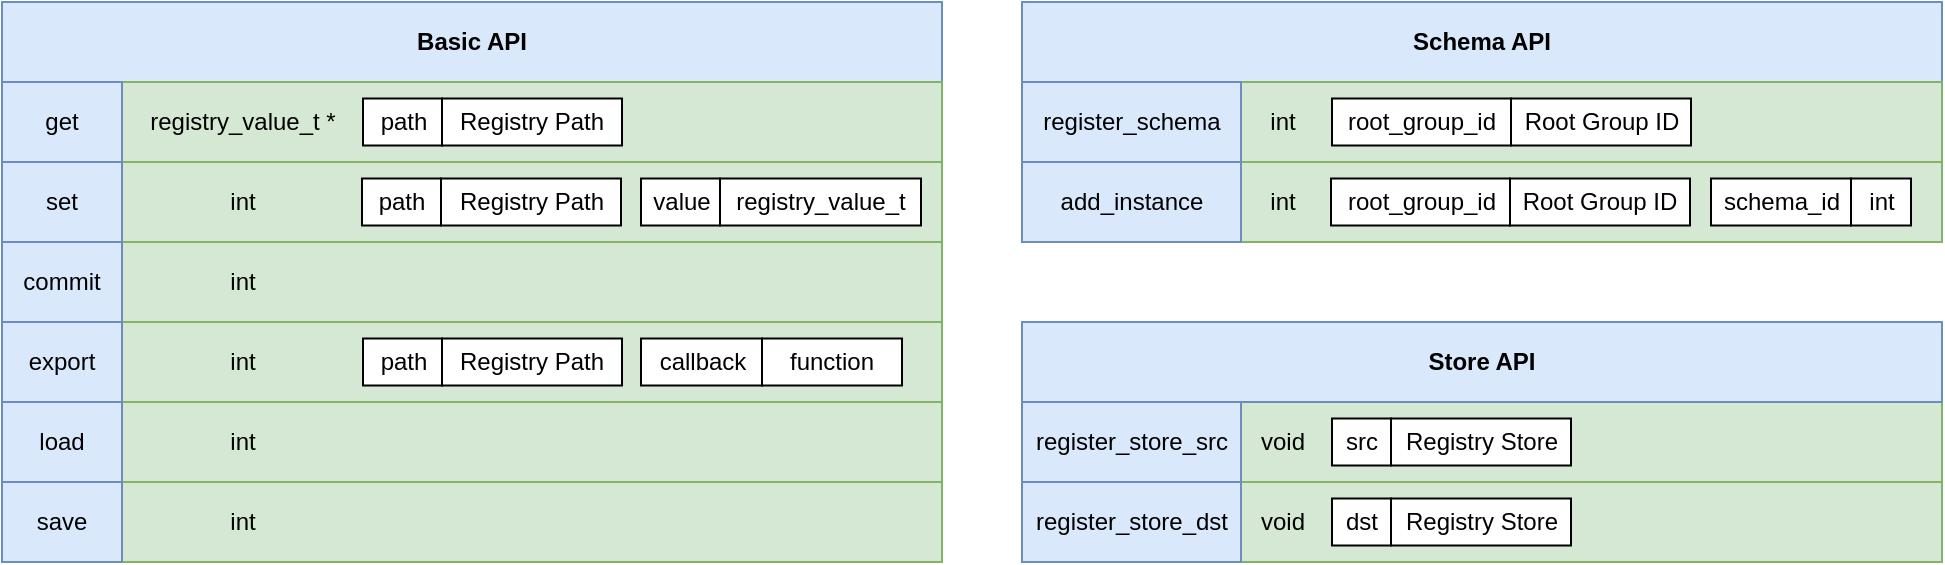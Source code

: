 <mxfile>
    <diagram id="fjN8D4Odn0497USpxgly" name="Page-1">
        <mxGraphModel dx="1036" dy="1650" grid="1" gridSize="10" guides="1" tooltips="1" connect="1" arrows="1" fold="1" page="1" pageScale="1" pageWidth="1169" pageHeight="827" background="#ffffff" math="0" shadow="0">
            <root>
                <mxCell id="0"/>
                <mxCell id="1" parent="0"/>
                <mxCell id="196" value="&lt;b&gt;Basic API&lt;/b&gt;" style="rounded=0;whiteSpace=wrap;html=1;align=center;fillColor=#dae8fc;strokeColor=#6c8ebf;" parent="1" vertex="1">
                    <mxGeometry x="40" y="-800" width="470" height="40" as="geometry"/>
                </mxCell>
                <mxCell id="404" value="" style="rounded=0;whiteSpace=wrap;html=1;fillColor=#d5e8d4;strokeColor=#82b366;" vertex="1" parent="1">
                    <mxGeometry x="100" y="-760" width="410" height="40" as="geometry"/>
                </mxCell>
                <mxCell id="405" value="" style="rounded=0;whiteSpace=wrap;html=1;fillColor=#d5e8d4;strokeColor=#82b366;" vertex="1" parent="1">
                    <mxGeometry x="100" y="-720" width="410" height="40" as="geometry"/>
                </mxCell>
                <mxCell id="406" value="&lt;font style=&quot;font-size: 12px&quot;&gt;registry_value_t *&lt;br&gt;&lt;/font&gt;" style="text;html=1;align=center;verticalAlign=middle;resizable=0;points=[];autosize=1;strokeColor=none;fillColor=none;fontSize=6;" vertex="1" parent="1">
                    <mxGeometry x="105" y="-745" width="110" height="10" as="geometry"/>
                </mxCell>
                <mxCell id="407" value="&lt;font style=&quot;font-size: 12px&quot;&gt;int&lt;br&gt;&lt;/font&gt;" style="text;html=1;align=center;verticalAlign=middle;resizable=0;points=[];autosize=1;strokeColor=none;fillColor=none;fontSize=6;" vertex="1" parent="1">
                    <mxGeometry x="145" y="-705" width="30" height="10" as="geometry"/>
                </mxCell>
                <mxCell id="408" value="path" style="rounded=0;whiteSpace=wrap;html=1;" vertex="1" parent="1">
                    <mxGeometry x="220.5" y="-751.75" width="39.5" height="23.5" as="geometry"/>
                </mxCell>
                <mxCell id="411" value="Registry Path" style="rounded=0;whiteSpace=wrap;html=1;" vertex="1" parent="1">
                    <mxGeometry x="260" y="-751.75" width="90" height="23.5" as="geometry"/>
                </mxCell>
                <mxCell id="420" value="set" style="rounded=0;whiteSpace=wrap;html=1;fillColor=#dae8fc;strokeColor=#6c8ebf;" vertex="1" parent="1">
                    <mxGeometry x="40" y="-720" width="60" height="40" as="geometry"/>
                </mxCell>
                <mxCell id="421" value="get" style="rounded=0;whiteSpace=wrap;html=1;fillColor=#dae8fc;strokeColor=#6c8ebf;" vertex="1" parent="1">
                    <mxGeometry x="40" y="-760" width="60" height="40" as="geometry"/>
                </mxCell>
                <mxCell id="422" value="" style="rounded=0;whiteSpace=wrap;html=1;fillColor=#d5e8d4;strokeColor=#82b366;" vertex="1" parent="1">
                    <mxGeometry x="100" y="-680" width="410" height="40" as="geometry"/>
                </mxCell>
                <mxCell id="423" value="" style="rounded=0;whiteSpace=wrap;html=1;fillColor=#d5e8d4;strokeColor=#82b366;" vertex="1" parent="1">
                    <mxGeometry x="100" y="-640" width="410" height="40" as="geometry"/>
                </mxCell>
                <mxCell id="424" value="&lt;font style=&quot;font-size: 12px&quot;&gt;int&lt;br&gt;&lt;/font&gt;" style="text;html=1;align=center;verticalAlign=middle;resizable=0;points=[];autosize=1;strokeColor=none;fillColor=none;fontSize=6;" vertex="1" parent="1">
                    <mxGeometry x="145" y="-665" width="30" height="10" as="geometry"/>
                </mxCell>
                <mxCell id="425" value="&lt;font style=&quot;font-size: 12px&quot;&gt;int&lt;br&gt;&lt;/font&gt;" style="text;html=1;align=center;verticalAlign=middle;resizable=0;points=[];autosize=1;strokeColor=none;fillColor=none;fontSize=6;" vertex="1" parent="1">
                    <mxGeometry x="145" y="-625" width="30" height="10" as="geometry"/>
                </mxCell>
                <mxCell id="438" value="export" style="rounded=0;whiteSpace=wrap;html=1;fillColor=#dae8fc;strokeColor=#6c8ebf;" vertex="1" parent="1">
                    <mxGeometry x="40" y="-640" width="60" height="40" as="geometry"/>
                </mxCell>
                <mxCell id="439" value="commit" style="rounded=0;whiteSpace=wrap;html=1;fillColor=#dae8fc;strokeColor=#6c8ebf;" vertex="1" parent="1">
                    <mxGeometry x="40" y="-680" width="60" height="40" as="geometry"/>
                </mxCell>
                <mxCell id="440" value="" style="rounded=0;whiteSpace=wrap;html=1;fillColor=#d5e8d4;strokeColor=#82b366;" vertex="1" parent="1">
                    <mxGeometry x="100" y="-600" width="410" height="40" as="geometry"/>
                </mxCell>
                <mxCell id="441" value="" style="rounded=0;whiteSpace=wrap;html=1;fillColor=#d5e8d4;strokeColor=#82b366;" vertex="1" parent="1">
                    <mxGeometry x="100" y="-560" width="410" height="40" as="geometry"/>
                </mxCell>
                <mxCell id="442" value="&lt;font style=&quot;font-size: 12px&quot;&gt;int&lt;br&gt;&lt;/font&gt;" style="text;html=1;align=center;verticalAlign=middle;resizable=0;points=[];autosize=1;strokeColor=none;fillColor=none;fontSize=6;" vertex="1" parent="1">
                    <mxGeometry x="145" y="-585" width="30" height="10" as="geometry"/>
                </mxCell>
                <mxCell id="443" value="&lt;font style=&quot;font-size: 12px&quot;&gt;int&lt;br&gt;&lt;/font&gt;" style="text;html=1;align=center;verticalAlign=middle;resizable=0;points=[];autosize=1;strokeColor=none;fillColor=none;fontSize=6;" vertex="1" parent="1">
                    <mxGeometry x="145" y="-545" width="30" height="10" as="geometry"/>
                </mxCell>
                <mxCell id="456" value="save" style="rounded=0;whiteSpace=wrap;html=1;fillColor=#dae8fc;strokeColor=#6c8ebf;" vertex="1" parent="1">
                    <mxGeometry x="40" y="-560" width="60" height="40" as="geometry"/>
                </mxCell>
                <mxCell id="457" value="load" style="rounded=0;whiteSpace=wrap;html=1;fillColor=#dae8fc;strokeColor=#6c8ebf;" vertex="1" parent="1">
                    <mxGeometry x="40" y="-600" width="60" height="40" as="geometry"/>
                </mxCell>
                <mxCell id="467" value="path" style="rounded=0;whiteSpace=wrap;html=1;" vertex="1" parent="1">
                    <mxGeometry x="220" y="-711.75" width="39.5" height="23.5" as="geometry"/>
                </mxCell>
                <mxCell id="468" value="Registry Path" style="rounded=0;whiteSpace=wrap;html=1;" vertex="1" parent="1">
                    <mxGeometry x="259.5" y="-711.75" width="90" height="23.5" as="geometry"/>
                </mxCell>
                <mxCell id="469" value="value" style="rounded=0;whiteSpace=wrap;html=1;" vertex="1" parent="1">
                    <mxGeometry x="359.5" y="-711.75" width="39.5" height="23.5" as="geometry"/>
                </mxCell>
                <mxCell id="470" value="registry_value_t" style="rounded=0;whiteSpace=wrap;html=1;" vertex="1" parent="1">
                    <mxGeometry x="399" y="-711.75" width="100.5" height="23.5" as="geometry"/>
                </mxCell>
                <mxCell id="471" value="path" style="rounded=0;whiteSpace=wrap;html=1;" vertex="1" parent="1">
                    <mxGeometry x="220.5" y="-631.75" width="39.5" height="23.5" as="geometry"/>
                </mxCell>
                <mxCell id="472" value="Registry Path" style="rounded=0;whiteSpace=wrap;html=1;" vertex="1" parent="1">
                    <mxGeometry x="260" y="-631.75" width="90" height="23.5" as="geometry"/>
                </mxCell>
                <mxCell id="473" value="callback" style="rounded=0;whiteSpace=wrap;html=1;" vertex="1" parent="1">
                    <mxGeometry x="359.5" y="-631.75" width="60.5" height="23.5" as="geometry"/>
                </mxCell>
                <mxCell id="474" value="function" style="rounded=0;whiteSpace=wrap;html=1;" vertex="1" parent="1">
                    <mxGeometry x="420" y="-631.75" width="70" height="23.5" as="geometry"/>
                </mxCell>
                <mxCell id="475" value="&lt;b&gt;Schema API&lt;/b&gt;" style="rounded=0;whiteSpace=wrap;html=1;align=center;fillColor=#dae8fc;strokeColor=#6c8ebf;" vertex="1" parent="1">
                    <mxGeometry x="550" y="-800" width="460" height="40" as="geometry"/>
                </mxCell>
                <mxCell id="476" value="" style="rounded=0;whiteSpace=wrap;html=1;fillColor=#d5e8d4;strokeColor=#82b366;" vertex="1" parent="1">
                    <mxGeometry x="659.5" y="-760" width="350.5" height="40" as="geometry"/>
                </mxCell>
                <mxCell id="477" value="" style="rounded=0;whiteSpace=wrap;html=1;fillColor=#d5e8d4;strokeColor=#82b366;" vertex="1" parent="1">
                    <mxGeometry x="659.5" y="-720" width="350.5" height="40" as="geometry"/>
                </mxCell>
                <mxCell id="478" value="&lt;font style=&quot;font-size: 12px&quot;&gt;int&lt;br&gt;&lt;/font&gt;" style="text;html=1;align=center;verticalAlign=middle;resizable=0;points=[];autosize=1;strokeColor=none;fillColor=none;fontSize=6;" vertex="1" parent="1">
                    <mxGeometry x="664.5" y="-745" width="30" height="10" as="geometry"/>
                </mxCell>
                <mxCell id="479" value="&lt;font style=&quot;font-size: 12px&quot;&gt;int&lt;br&gt;&lt;/font&gt;" style="text;html=1;align=center;verticalAlign=middle;resizable=0;points=[];autosize=1;strokeColor=none;fillColor=none;fontSize=6;" vertex="1" parent="1">
                    <mxGeometry x="664.5" y="-705" width="30" height="10" as="geometry"/>
                </mxCell>
                <mxCell id="480" value="root_group_id" style="rounded=0;whiteSpace=wrap;html=1;" vertex="1" parent="1">
                    <mxGeometry x="705" y="-751.75" width="89.5" height="23.5" as="geometry"/>
                </mxCell>
                <mxCell id="481" value="Root Group ID" style="rounded=0;whiteSpace=wrap;html=1;" vertex="1" parent="1">
                    <mxGeometry x="794.5" y="-751.75" width="90" height="23.5" as="geometry"/>
                </mxCell>
                <mxCell id="482" value="add_instance" style="rounded=0;whiteSpace=wrap;html=1;fillColor=#dae8fc;strokeColor=#6c8ebf;" vertex="1" parent="1">
                    <mxGeometry x="550" y="-720" width="109.5" height="40" as="geometry"/>
                </mxCell>
                <mxCell id="483" value="register_schema" style="rounded=0;whiteSpace=wrap;html=1;fillColor=#dae8fc;strokeColor=#6c8ebf;" vertex="1" parent="1">
                    <mxGeometry x="550" y="-760" width="109.5" height="40" as="geometry"/>
                </mxCell>
                <mxCell id="484" value="" style="rounded=0;whiteSpace=wrap;html=1;fillColor=#d5e8d4;strokeColor=#82b366;" vertex="1" parent="1">
                    <mxGeometry x="659.5" y="-600" width="350.5" height="40" as="geometry"/>
                </mxCell>
                <mxCell id="485" value="" style="rounded=0;whiteSpace=wrap;html=1;fillColor=#d5e8d4;strokeColor=#82b366;" vertex="1" parent="1">
                    <mxGeometry x="659.5" y="-560" width="350.5" height="40" as="geometry"/>
                </mxCell>
                <mxCell id="486" value="&lt;font style=&quot;font-size: 12px&quot;&gt;void&lt;br&gt;&lt;/font&gt;" style="text;html=1;align=center;verticalAlign=middle;resizable=0;points=[];autosize=1;strokeColor=none;fillColor=none;fontSize=6;" vertex="1" parent="1">
                    <mxGeometry x="659.5" y="-585" width="40" height="10" as="geometry"/>
                </mxCell>
                <mxCell id="487" value="&lt;font style=&quot;font-size: 12px&quot;&gt;void&lt;br&gt;&lt;/font&gt;" style="text;html=1;align=center;verticalAlign=middle;resizable=0;points=[];autosize=1;strokeColor=none;fillColor=none;fontSize=6;" vertex="1" parent="1">
                    <mxGeometry x="659.5" y="-545" width="40" height="10" as="geometry"/>
                </mxCell>
                <mxCell id="488" value="src" style="rounded=0;whiteSpace=wrap;html=1;" vertex="1" parent="1">
                    <mxGeometry x="705" y="-591.75" width="29.5" height="23.5" as="geometry"/>
                </mxCell>
                <mxCell id="489" value="Registry Store" style="rounded=0;whiteSpace=wrap;html=1;" vertex="1" parent="1">
                    <mxGeometry x="734.5" y="-591.75" width="90" height="23.5" as="geometry"/>
                </mxCell>
                <mxCell id="490" value="register_store_dst" style="rounded=0;whiteSpace=wrap;html=1;fillColor=#dae8fc;strokeColor=#6c8ebf;" vertex="1" parent="1">
                    <mxGeometry x="550" y="-560" width="109.5" height="40" as="geometry"/>
                </mxCell>
                <mxCell id="491" value="register_store_src" style="rounded=0;whiteSpace=wrap;html=1;fillColor=#dae8fc;strokeColor=#6c8ebf;" vertex="1" parent="1">
                    <mxGeometry x="550" y="-600" width="109.5" height="40" as="geometry"/>
                </mxCell>
                <mxCell id="492" value="root_group_id" style="rounded=0;whiteSpace=wrap;html=1;" vertex="1" parent="1">
                    <mxGeometry x="704.5" y="-711.75" width="89.5" height="23.5" as="geometry"/>
                </mxCell>
                <mxCell id="493" value="Root Group ID" style="rounded=0;whiteSpace=wrap;html=1;" vertex="1" parent="1">
                    <mxGeometry x="794" y="-711.75" width="90" height="23.5" as="geometry"/>
                </mxCell>
                <mxCell id="494" value="schema_id" style="rounded=0;whiteSpace=wrap;html=1;" vertex="1" parent="1">
                    <mxGeometry x="894.5" y="-711.75" width="70" height="23.5" as="geometry"/>
                </mxCell>
                <mxCell id="495" value="int" style="rounded=0;whiteSpace=wrap;html=1;" vertex="1" parent="1">
                    <mxGeometry x="964.5" y="-711.75" width="30" height="23.5" as="geometry"/>
                </mxCell>
                <mxCell id="496" value="dst" style="rounded=0;whiteSpace=wrap;html=1;" vertex="1" parent="1">
                    <mxGeometry x="705" y="-551.75" width="29.5" height="23.5" as="geometry"/>
                </mxCell>
                <mxCell id="497" value="Registry Store" style="rounded=0;whiteSpace=wrap;html=1;" vertex="1" parent="1">
                    <mxGeometry x="734.5" y="-551.75" width="90" height="23.5" as="geometry"/>
                </mxCell>
                <mxCell id="500" value="&lt;b&gt;Store API&lt;/b&gt;" style="rounded=0;whiteSpace=wrap;html=1;align=center;fillColor=#dae8fc;strokeColor=#6c8ebf;" vertex="1" parent="1">
                    <mxGeometry x="550" y="-640" width="460" height="40" as="geometry"/>
                </mxCell>
            </root>
        </mxGraphModel>
    </diagram>
</mxfile>